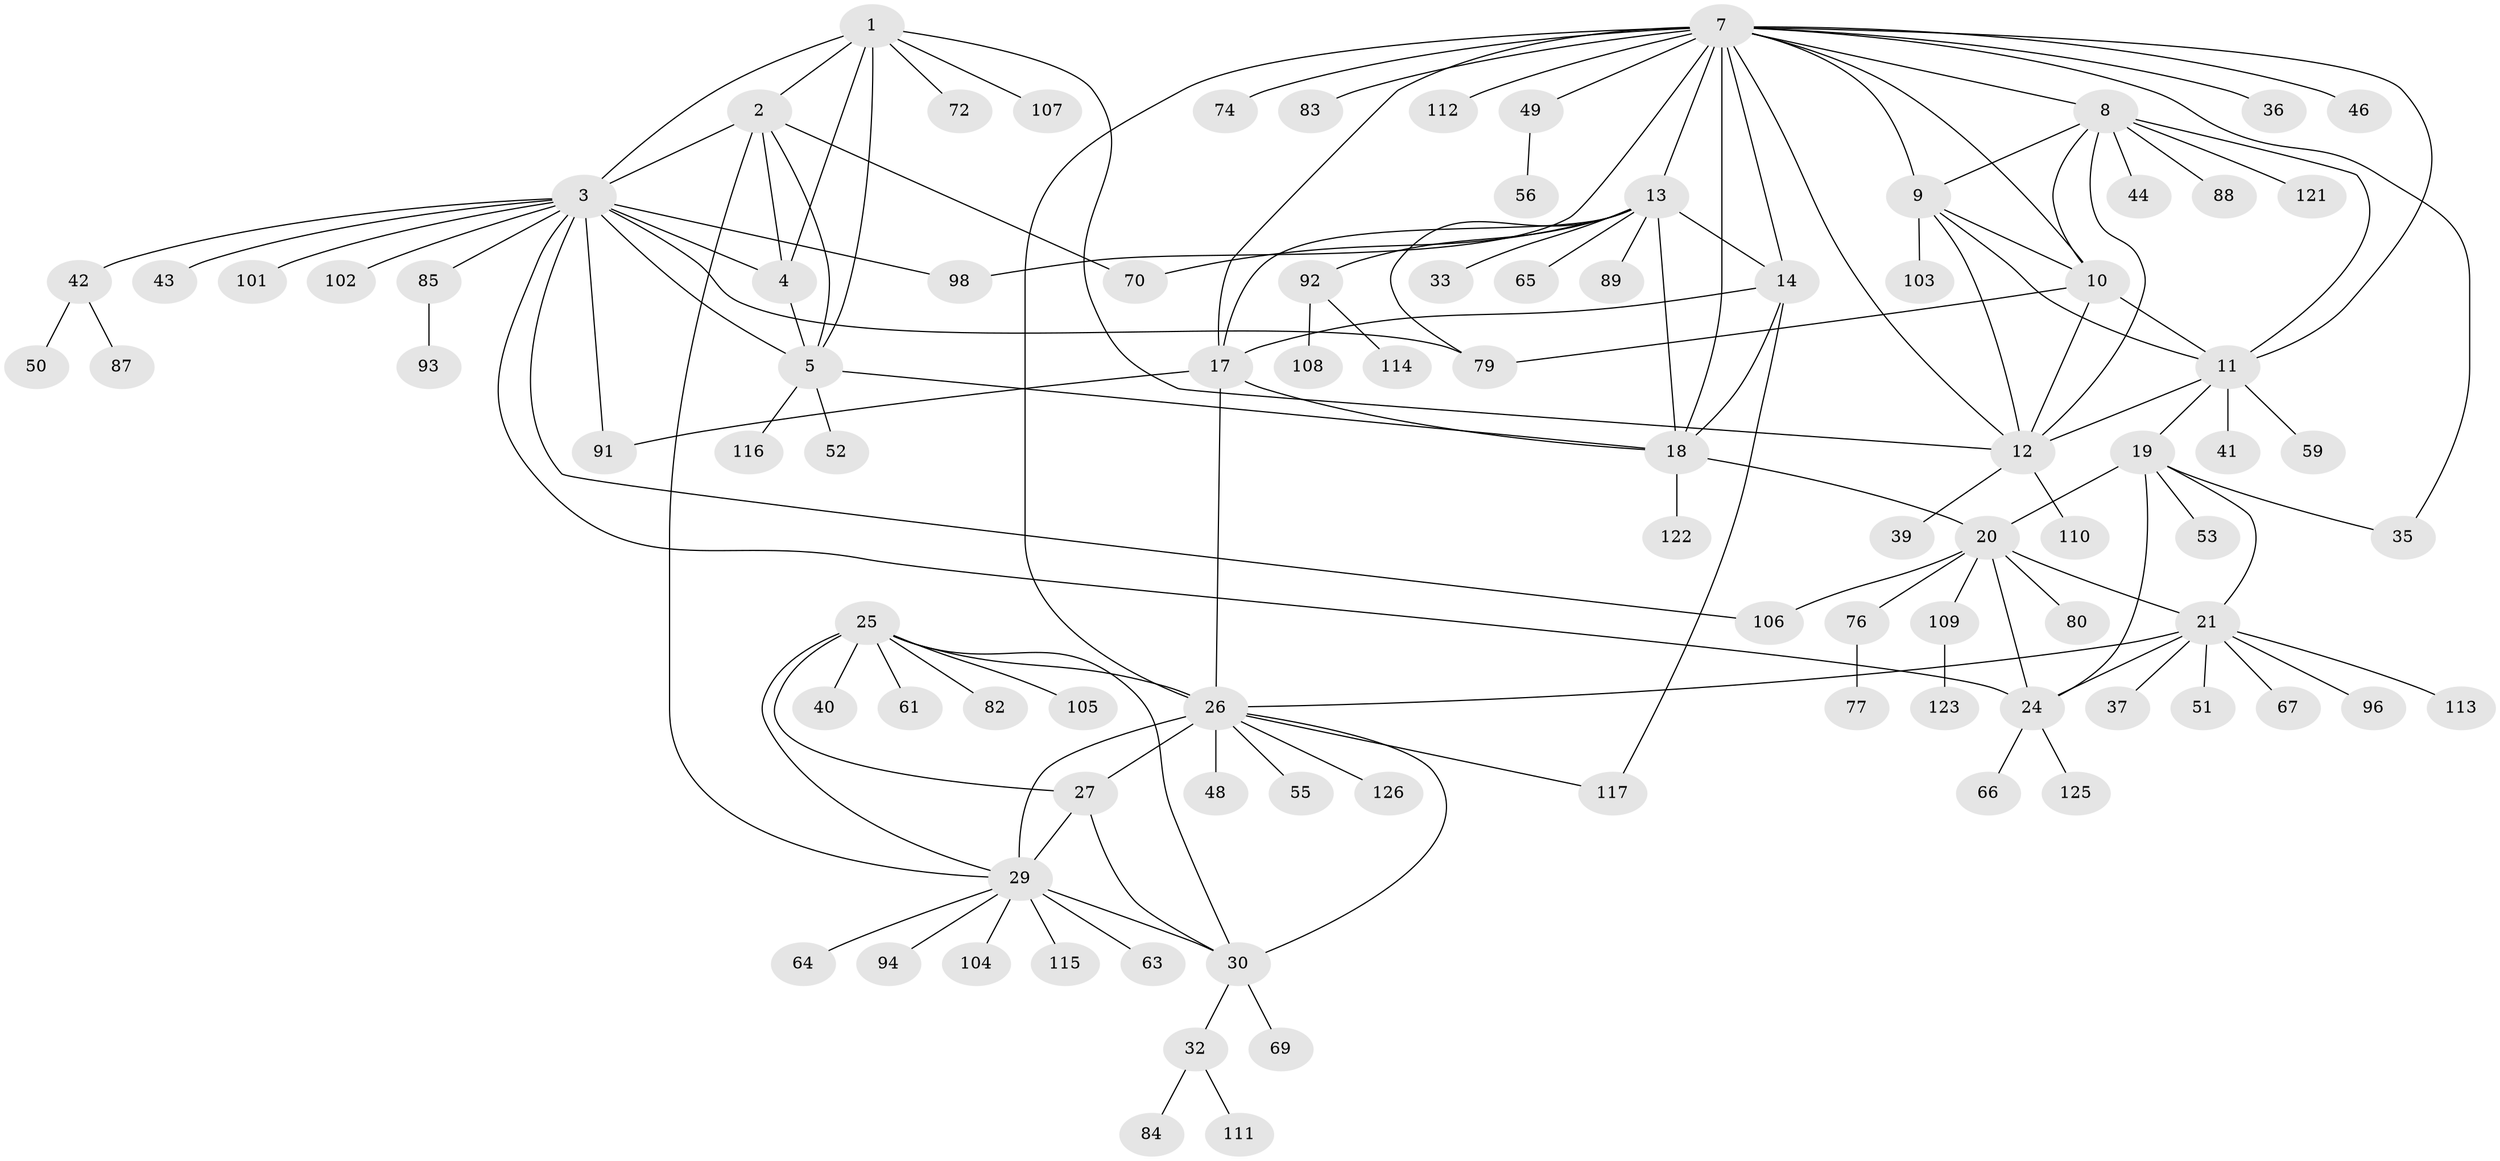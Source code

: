 // Generated by graph-tools (version 1.1) at 2025/52/02/27/25 19:52:18]
// undirected, 94 vertices, 138 edges
graph export_dot {
graph [start="1"]
  node [color=gray90,style=filled];
  1 [super="+62"];
  2 [super="+86"];
  3 [super="+6"];
  4 [super="+47"];
  5 [super="+71"];
  7 [super="+16"];
  8 [super="+73"];
  9 [super="+34"];
  10 [super="+81"];
  11 [super="+57"];
  12 [super="+120"];
  13 [super="+15"];
  14 [super="+45"];
  17 [super="+97"];
  18 [super="+58"];
  19 [super="+23"];
  20 [super="+22"];
  21 [super="+78"];
  24;
  25 [super="+60"];
  26 [super="+28"];
  27;
  29 [super="+31"];
  30 [super="+54"];
  32 [super="+95"];
  33;
  35 [super="+90"];
  36 [super="+38"];
  37;
  39;
  40;
  41;
  42 [super="+68"];
  43;
  44;
  46;
  48;
  49 [super="+75"];
  50;
  51;
  52;
  53;
  55;
  56;
  59 [super="+124"];
  61;
  63;
  64;
  65;
  66 [super="+118"];
  67 [super="+119"];
  69;
  70;
  72;
  74;
  76;
  77;
  79;
  80;
  82;
  83;
  84;
  85 [super="+100"];
  87;
  88;
  89;
  91 [super="+99"];
  92;
  93;
  94;
  96;
  98;
  101;
  102;
  103;
  104;
  105;
  106;
  107;
  108;
  109;
  110;
  111;
  112;
  113;
  114;
  115;
  116;
  117;
  121;
  122;
  123;
  125;
  126;
  1 -- 2;
  1 -- 3 [weight=2];
  1 -- 4;
  1 -- 5;
  1 -- 12;
  1 -- 107;
  1 -- 72;
  2 -- 3 [weight=2];
  2 -- 4;
  2 -- 5;
  2 -- 29;
  2 -- 70;
  3 -- 4 [weight=2];
  3 -- 5 [weight=2];
  3 -- 43;
  3 -- 85;
  3 -- 98;
  3 -- 101;
  3 -- 102;
  3 -- 42;
  3 -- 106;
  3 -- 79;
  3 -- 24;
  3 -- 91;
  4 -- 5;
  5 -- 18;
  5 -- 52;
  5 -- 116;
  7 -- 8;
  7 -- 9;
  7 -- 10;
  7 -- 11;
  7 -- 12;
  7 -- 46;
  7 -- 74;
  7 -- 83;
  7 -- 98;
  7 -- 36;
  7 -- 13 [weight=2];
  7 -- 14;
  7 -- 112;
  7 -- 17;
  7 -- 18;
  7 -- 49;
  7 -- 26;
  7 -- 35;
  8 -- 9;
  8 -- 10;
  8 -- 11;
  8 -- 12;
  8 -- 44;
  8 -- 88;
  8 -- 121;
  9 -- 10;
  9 -- 11;
  9 -- 12;
  9 -- 103;
  10 -- 11;
  10 -- 12;
  10 -- 79;
  11 -- 12;
  11 -- 41;
  11 -- 59;
  11 -- 19;
  12 -- 39;
  12 -- 110;
  13 -- 14 [weight=2];
  13 -- 17 [weight=2];
  13 -- 18 [weight=2];
  13 -- 65;
  13 -- 70;
  13 -- 89;
  13 -- 92;
  13 -- 33;
  13 -- 79;
  14 -- 17;
  14 -- 18;
  14 -- 117;
  17 -- 18;
  17 -- 26;
  17 -- 91;
  18 -- 122;
  18 -- 20;
  19 -- 20 [weight=4];
  19 -- 21 [weight=2];
  19 -- 24 [weight=2];
  19 -- 35;
  19 -- 53;
  20 -- 21 [weight=2];
  20 -- 24 [weight=2];
  20 -- 106;
  20 -- 76;
  20 -- 109;
  20 -- 80;
  21 -- 24;
  21 -- 26;
  21 -- 37;
  21 -- 51;
  21 -- 67;
  21 -- 96;
  21 -- 113;
  24 -- 66;
  24 -- 125;
  25 -- 26 [weight=2];
  25 -- 27;
  25 -- 29;
  25 -- 30;
  25 -- 40;
  25 -- 61;
  25 -- 82;
  25 -- 105;
  26 -- 27 [weight=2];
  26 -- 29 [weight=2];
  26 -- 30 [weight=2];
  26 -- 48;
  26 -- 117;
  26 -- 55;
  26 -- 126;
  27 -- 29;
  27 -- 30;
  29 -- 30;
  29 -- 64;
  29 -- 104;
  29 -- 115;
  29 -- 94;
  29 -- 63;
  30 -- 32;
  30 -- 69;
  32 -- 84;
  32 -- 111;
  42 -- 50;
  42 -- 87;
  49 -- 56;
  76 -- 77;
  85 -- 93;
  92 -- 108;
  92 -- 114;
  109 -- 123;
}

